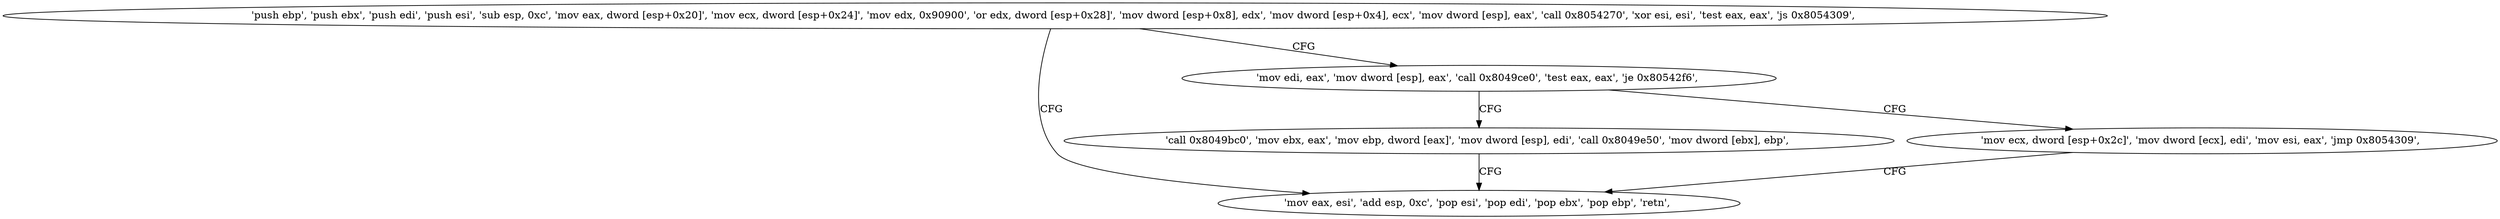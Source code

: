 digraph "func" {
"134562480" [label = "'push ebp', 'push ebx', 'push edi', 'push esi', 'sub esp, 0xc', 'mov eax, dword [esp+0x20]', 'mov ecx, dword [esp+0x24]', 'mov edx, 0x90900', 'or edx, dword [esp+0x28]', 'mov dword [esp+0x8], edx', 'mov dword [esp+0x4], ecx', 'mov dword [esp], eax', 'call 0x8054270', 'xor esi, esi', 'test eax, eax', 'js 0x8054309', " ]
"134562569" [label = "'mov eax, esi', 'add esp, 0xc', 'pop esi', 'pop edi', 'pop ebx', 'pop ebp', 'retn', " ]
"134562526" [label = "'mov edi, eax', 'mov dword [esp], eax', 'call 0x8049ce0', 'test eax, eax', 'je 0x80542f6', " ]
"134562550" [label = "'call 0x8049bc0', 'mov ebx, eax', 'mov ebp, dword [eax]', 'mov dword [esp], edi', 'call 0x8049e50', 'mov dword [ebx], ebp', " ]
"134562540" [label = "'mov ecx, dword [esp+0x2c]', 'mov dword [ecx], edi', 'mov esi, eax', 'jmp 0x8054309', " ]
"134562480" -> "134562569" [ label = "CFG" ]
"134562480" -> "134562526" [ label = "CFG" ]
"134562526" -> "134562550" [ label = "CFG" ]
"134562526" -> "134562540" [ label = "CFG" ]
"134562550" -> "134562569" [ label = "CFG" ]
"134562540" -> "134562569" [ label = "CFG" ]
}
